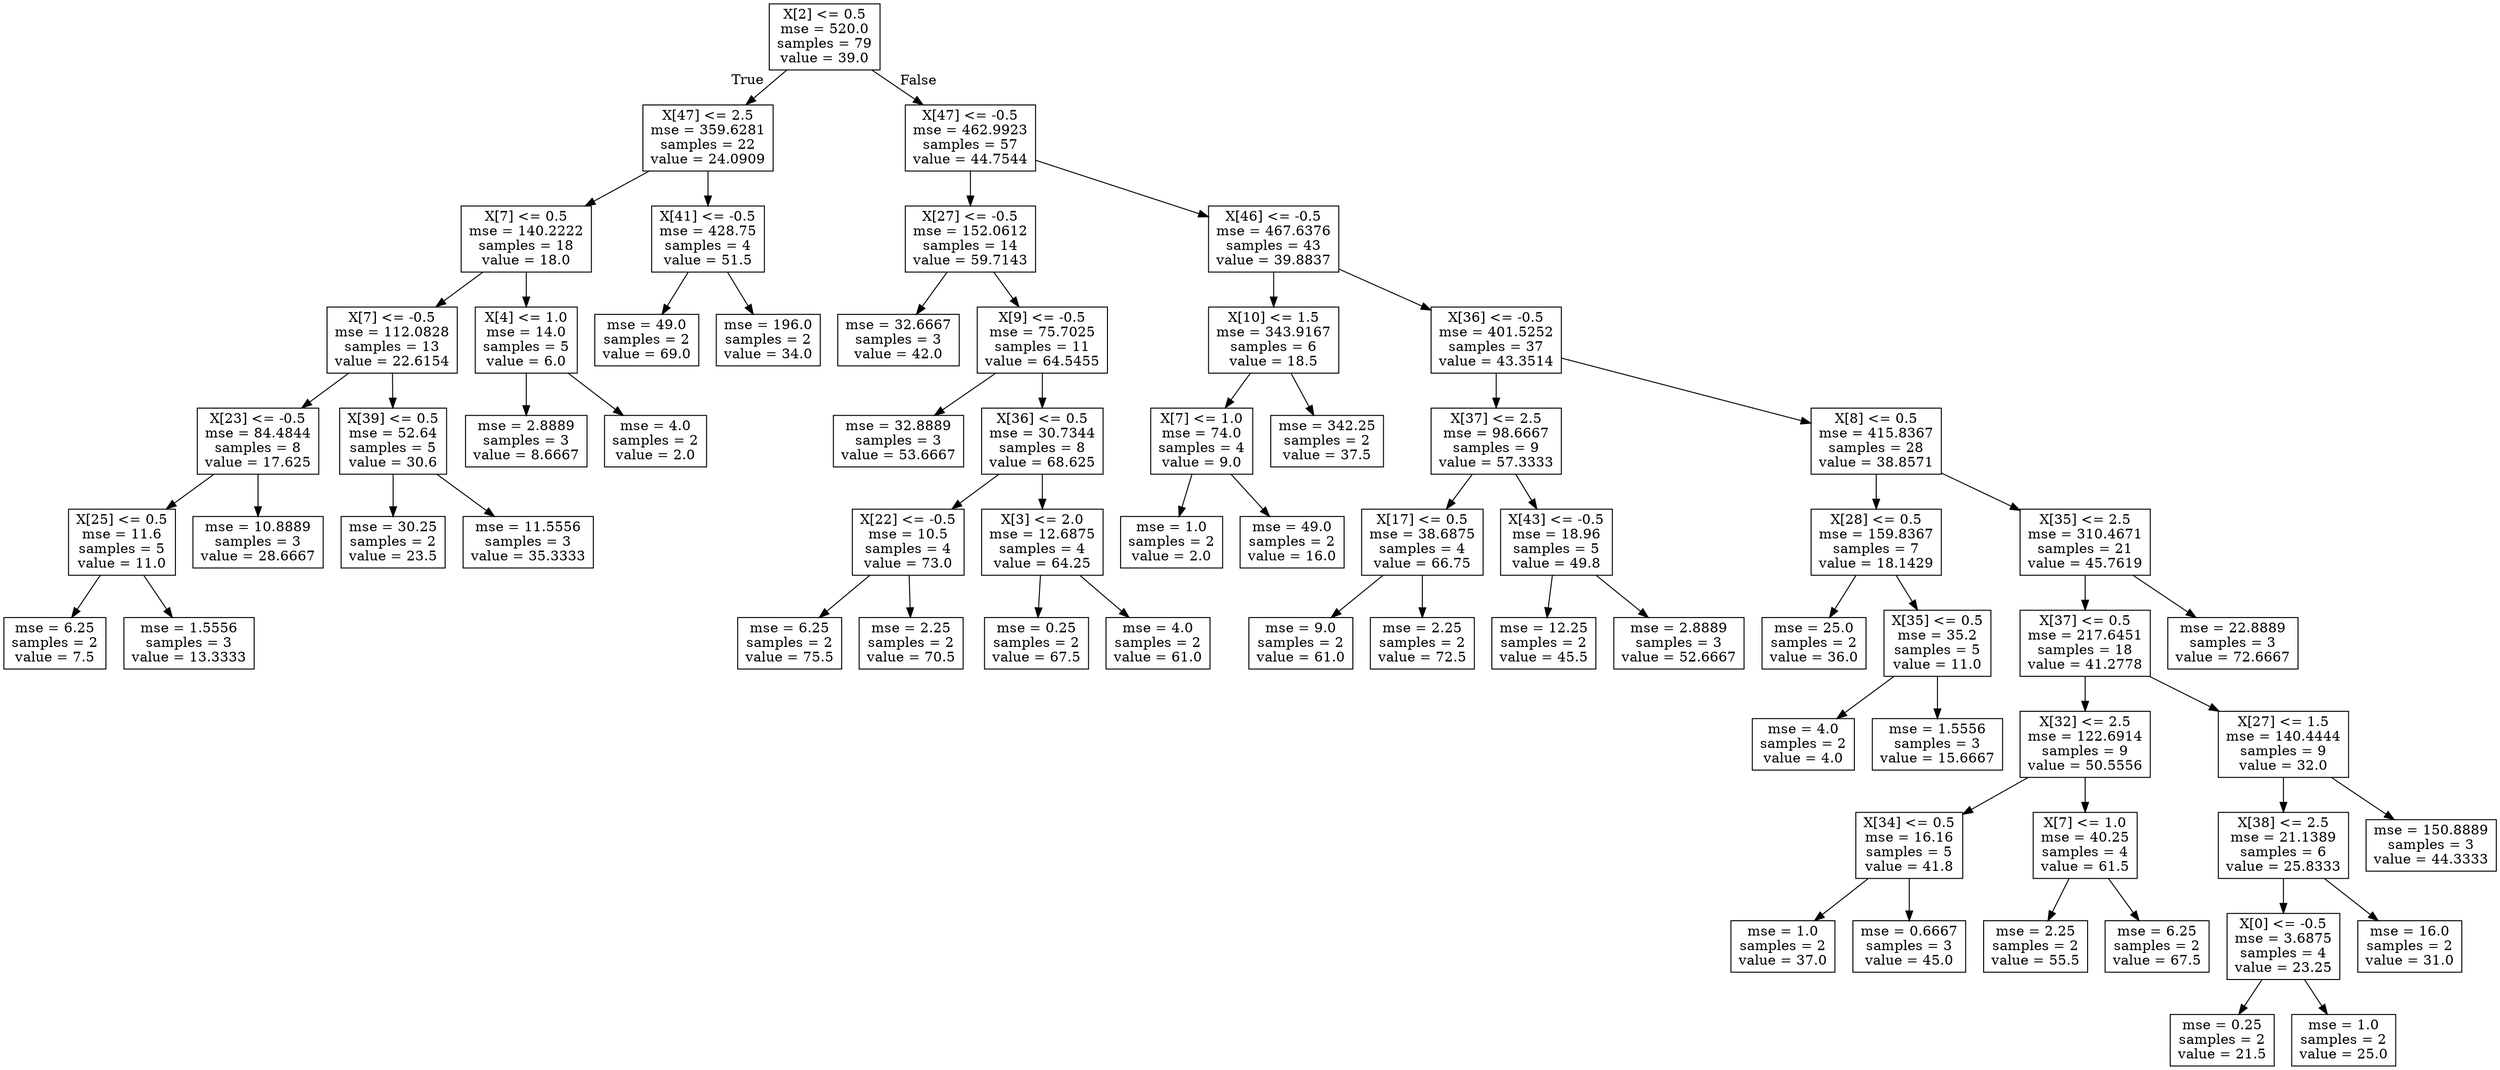 digraph Tree {
node [shape=box] ;
0 [label="X[2] <= 0.5\nmse = 520.0\nsamples = 79\nvalue = 39.0"] ;
1 [label="X[47] <= 2.5\nmse = 359.6281\nsamples = 22\nvalue = 24.0909"] ;
0 -> 1 [labeldistance=2.5, labelangle=45, headlabel="True"] ;
2 [label="X[7] <= 0.5\nmse = 140.2222\nsamples = 18\nvalue = 18.0"] ;
1 -> 2 ;
3 [label="X[7] <= -0.5\nmse = 112.0828\nsamples = 13\nvalue = 22.6154"] ;
2 -> 3 ;
4 [label="X[23] <= -0.5\nmse = 84.4844\nsamples = 8\nvalue = 17.625"] ;
3 -> 4 ;
5 [label="X[25] <= 0.5\nmse = 11.6\nsamples = 5\nvalue = 11.0"] ;
4 -> 5 ;
6 [label="mse = 6.25\nsamples = 2\nvalue = 7.5"] ;
5 -> 6 ;
7 [label="mse = 1.5556\nsamples = 3\nvalue = 13.3333"] ;
5 -> 7 ;
8 [label="mse = 10.8889\nsamples = 3\nvalue = 28.6667"] ;
4 -> 8 ;
9 [label="X[39] <= 0.5\nmse = 52.64\nsamples = 5\nvalue = 30.6"] ;
3 -> 9 ;
10 [label="mse = 30.25\nsamples = 2\nvalue = 23.5"] ;
9 -> 10 ;
11 [label="mse = 11.5556\nsamples = 3\nvalue = 35.3333"] ;
9 -> 11 ;
12 [label="X[4] <= 1.0\nmse = 14.0\nsamples = 5\nvalue = 6.0"] ;
2 -> 12 ;
13 [label="mse = 2.8889\nsamples = 3\nvalue = 8.6667"] ;
12 -> 13 ;
14 [label="mse = 4.0\nsamples = 2\nvalue = 2.0"] ;
12 -> 14 ;
15 [label="X[41] <= -0.5\nmse = 428.75\nsamples = 4\nvalue = 51.5"] ;
1 -> 15 ;
16 [label="mse = 49.0\nsamples = 2\nvalue = 69.0"] ;
15 -> 16 ;
17 [label="mse = 196.0\nsamples = 2\nvalue = 34.0"] ;
15 -> 17 ;
18 [label="X[47] <= -0.5\nmse = 462.9923\nsamples = 57\nvalue = 44.7544"] ;
0 -> 18 [labeldistance=2.5, labelangle=-45, headlabel="False"] ;
19 [label="X[27] <= -0.5\nmse = 152.0612\nsamples = 14\nvalue = 59.7143"] ;
18 -> 19 ;
20 [label="mse = 32.6667\nsamples = 3\nvalue = 42.0"] ;
19 -> 20 ;
21 [label="X[9] <= -0.5\nmse = 75.7025\nsamples = 11\nvalue = 64.5455"] ;
19 -> 21 ;
22 [label="mse = 32.8889\nsamples = 3\nvalue = 53.6667"] ;
21 -> 22 ;
23 [label="X[36] <= 0.5\nmse = 30.7344\nsamples = 8\nvalue = 68.625"] ;
21 -> 23 ;
24 [label="X[22] <= -0.5\nmse = 10.5\nsamples = 4\nvalue = 73.0"] ;
23 -> 24 ;
25 [label="mse = 6.25\nsamples = 2\nvalue = 75.5"] ;
24 -> 25 ;
26 [label="mse = 2.25\nsamples = 2\nvalue = 70.5"] ;
24 -> 26 ;
27 [label="X[3] <= 2.0\nmse = 12.6875\nsamples = 4\nvalue = 64.25"] ;
23 -> 27 ;
28 [label="mse = 0.25\nsamples = 2\nvalue = 67.5"] ;
27 -> 28 ;
29 [label="mse = 4.0\nsamples = 2\nvalue = 61.0"] ;
27 -> 29 ;
30 [label="X[46] <= -0.5\nmse = 467.6376\nsamples = 43\nvalue = 39.8837"] ;
18 -> 30 ;
31 [label="X[10] <= 1.5\nmse = 343.9167\nsamples = 6\nvalue = 18.5"] ;
30 -> 31 ;
32 [label="X[7] <= 1.0\nmse = 74.0\nsamples = 4\nvalue = 9.0"] ;
31 -> 32 ;
33 [label="mse = 1.0\nsamples = 2\nvalue = 2.0"] ;
32 -> 33 ;
34 [label="mse = 49.0\nsamples = 2\nvalue = 16.0"] ;
32 -> 34 ;
35 [label="mse = 342.25\nsamples = 2\nvalue = 37.5"] ;
31 -> 35 ;
36 [label="X[36] <= -0.5\nmse = 401.5252\nsamples = 37\nvalue = 43.3514"] ;
30 -> 36 ;
37 [label="X[37] <= 2.5\nmse = 98.6667\nsamples = 9\nvalue = 57.3333"] ;
36 -> 37 ;
38 [label="X[17] <= 0.5\nmse = 38.6875\nsamples = 4\nvalue = 66.75"] ;
37 -> 38 ;
39 [label="mse = 9.0\nsamples = 2\nvalue = 61.0"] ;
38 -> 39 ;
40 [label="mse = 2.25\nsamples = 2\nvalue = 72.5"] ;
38 -> 40 ;
41 [label="X[43] <= -0.5\nmse = 18.96\nsamples = 5\nvalue = 49.8"] ;
37 -> 41 ;
42 [label="mse = 12.25\nsamples = 2\nvalue = 45.5"] ;
41 -> 42 ;
43 [label="mse = 2.8889\nsamples = 3\nvalue = 52.6667"] ;
41 -> 43 ;
44 [label="X[8] <= 0.5\nmse = 415.8367\nsamples = 28\nvalue = 38.8571"] ;
36 -> 44 ;
45 [label="X[28] <= 0.5\nmse = 159.8367\nsamples = 7\nvalue = 18.1429"] ;
44 -> 45 ;
46 [label="mse = 25.0\nsamples = 2\nvalue = 36.0"] ;
45 -> 46 ;
47 [label="X[35] <= 0.5\nmse = 35.2\nsamples = 5\nvalue = 11.0"] ;
45 -> 47 ;
48 [label="mse = 4.0\nsamples = 2\nvalue = 4.0"] ;
47 -> 48 ;
49 [label="mse = 1.5556\nsamples = 3\nvalue = 15.6667"] ;
47 -> 49 ;
50 [label="X[35] <= 2.5\nmse = 310.4671\nsamples = 21\nvalue = 45.7619"] ;
44 -> 50 ;
51 [label="X[37] <= 0.5\nmse = 217.6451\nsamples = 18\nvalue = 41.2778"] ;
50 -> 51 ;
52 [label="X[32] <= 2.5\nmse = 122.6914\nsamples = 9\nvalue = 50.5556"] ;
51 -> 52 ;
53 [label="X[34] <= 0.5\nmse = 16.16\nsamples = 5\nvalue = 41.8"] ;
52 -> 53 ;
54 [label="mse = 1.0\nsamples = 2\nvalue = 37.0"] ;
53 -> 54 ;
55 [label="mse = 0.6667\nsamples = 3\nvalue = 45.0"] ;
53 -> 55 ;
56 [label="X[7] <= 1.0\nmse = 40.25\nsamples = 4\nvalue = 61.5"] ;
52 -> 56 ;
57 [label="mse = 2.25\nsamples = 2\nvalue = 55.5"] ;
56 -> 57 ;
58 [label="mse = 6.25\nsamples = 2\nvalue = 67.5"] ;
56 -> 58 ;
59 [label="X[27] <= 1.5\nmse = 140.4444\nsamples = 9\nvalue = 32.0"] ;
51 -> 59 ;
60 [label="X[38] <= 2.5\nmse = 21.1389\nsamples = 6\nvalue = 25.8333"] ;
59 -> 60 ;
61 [label="X[0] <= -0.5\nmse = 3.6875\nsamples = 4\nvalue = 23.25"] ;
60 -> 61 ;
62 [label="mse = 0.25\nsamples = 2\nvalue = 21.5"] ;
61 -> 62 ;
63 [label="mse = 1.0\nsamples = 2\nvalue = 25.0"] ;
61 -> 63 ;
64 [label="mse = 16.0\nsamples = 2\nvalue = 31.0"] ;
60 -> 64 ;
65 [label="mse = 150.8889\nsamples = 3\nvalue = 44.3333"] ;
59 -> 65 ;
66 [label="mse = 22.8889\nsamples = 3\nvalue = 72.6667"] ;
50 -> 66 ;
}